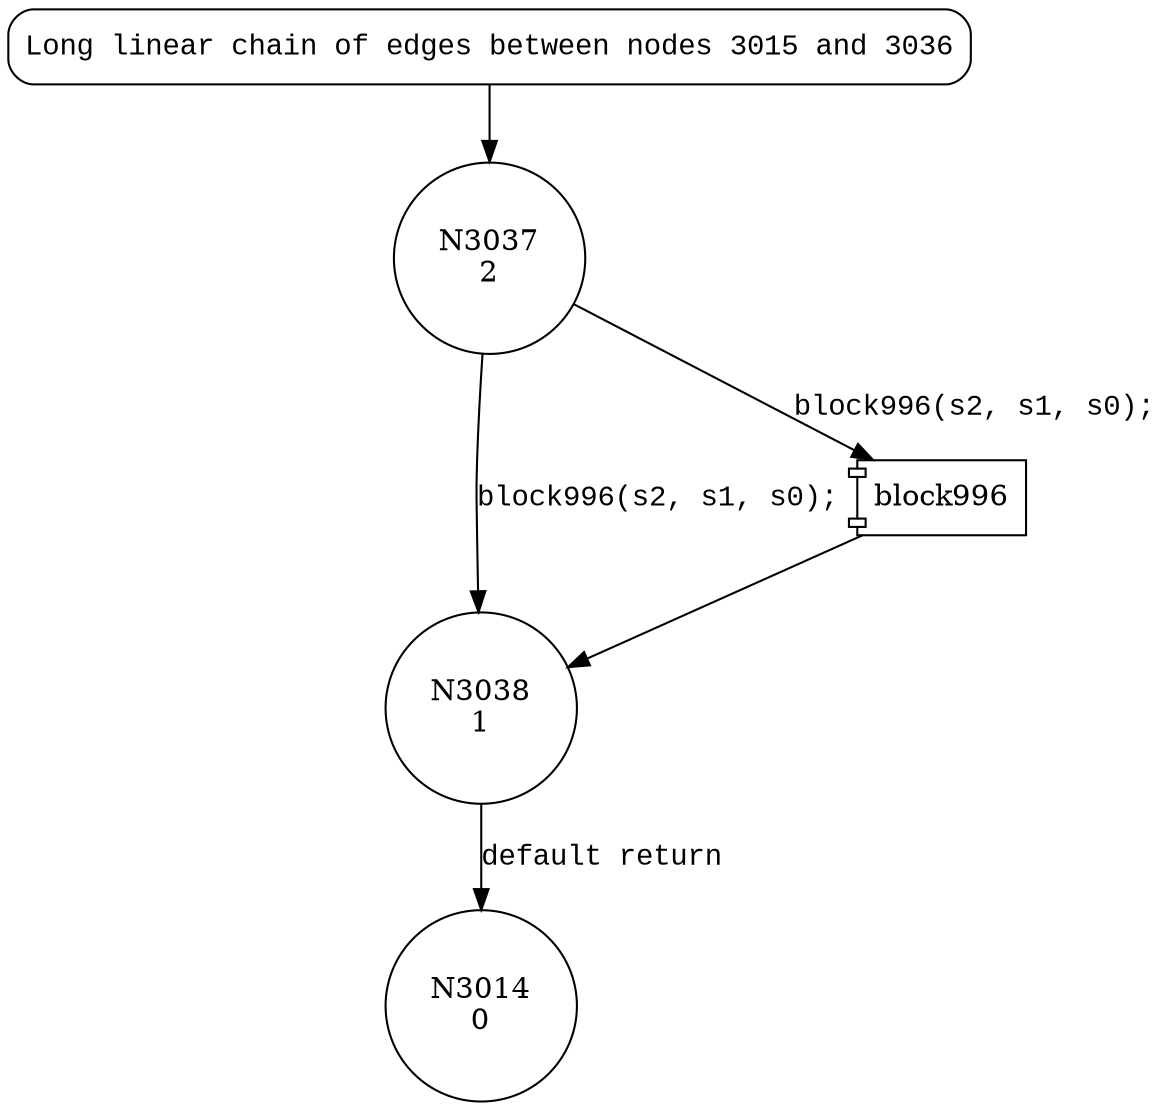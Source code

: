 digraph block3051 {
3037 [shape="circle" label="N3037\n2"]
3038 [shape="circle" label="N3038\n1"]
3014 [shape="circle" label="N3014\n0"]
3015 [style="filled,bold" penwidth="1" fillcolor="white" fontname="Courier New" shape="Mrecord" label="Long linear chain of edges between nodes 3015 and 3036"]
3015 -> 3037[label=""]
100031 [shape="component" label="block996"]
3037 -> 100031 [label="block996(s2, s1, s0);" fontname="Courier New"]
100031 -> 3038 [label="" fontname="Courier New"]
3037 -> 3038 [label="block996(s2, s1, s0);" fontname="Courier New"]
3038 -> 3014 [label="default return" fontname="Courier New"]
}